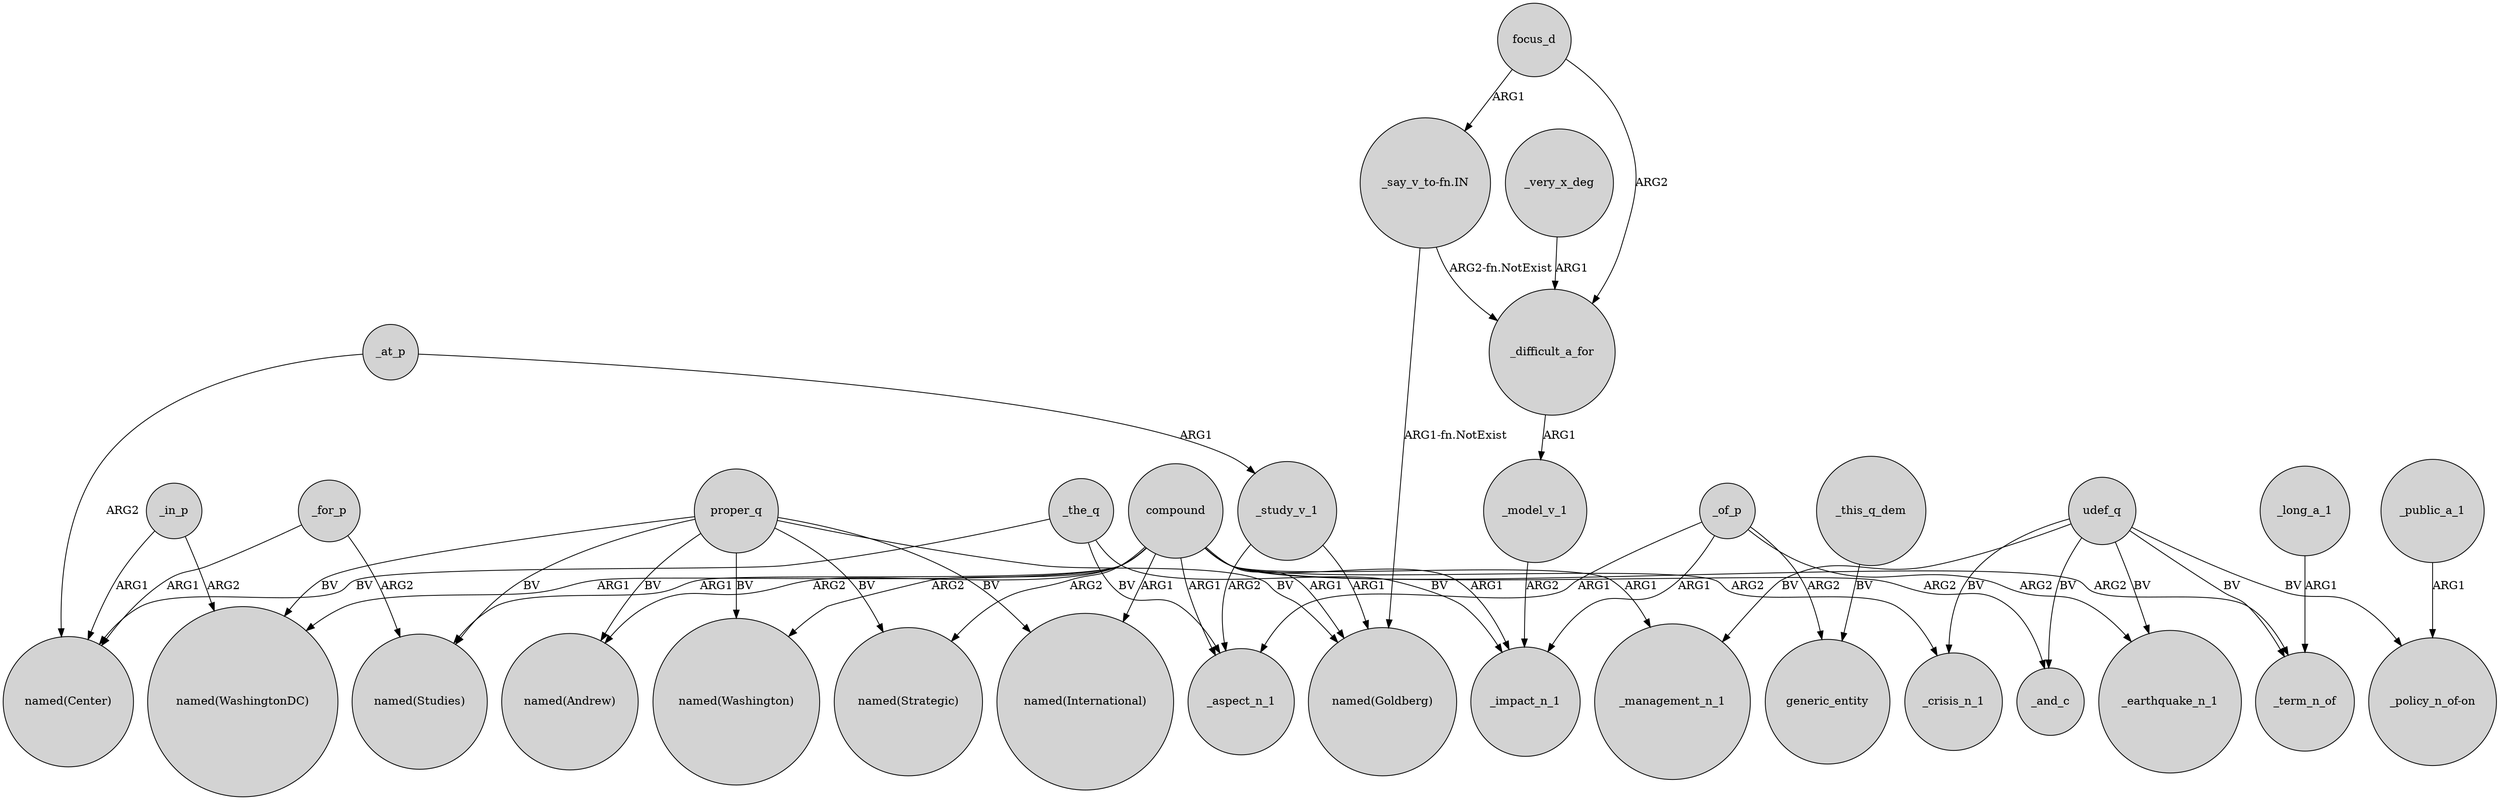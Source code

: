 digraph {
	node [shape=circle style=filled]
	compound -> "named(International)" [label=ARG1]
	proper_q -> "named(Strategic)" [label=BV]
	_of_p -> generic_entity [label=ARG2]
	_the_q -> _impact_n_1 [label=BV]
	compound -> _term_n_of [label=ARG2]
	compound -> _aspect_n_1 [label=ARG1]
	_in_p -> "named(WashingtonDC)" [label=ARG2]
	compound -> "named(WashingtonDC)" [label=ARG1]
	udef_q -> _crisis_n_1 [label=BV]
	_for_p -> "named(Studies)" [label=ARG2]
	compound -> "named(Studies)" [label=ARG1]
	compound -> "named(Andrew)" [label=ARG2]
	proper_q -> "named(WashingtonDC)" [label=BV]
	_of_p -> _aspect_n_1 [label=ARG1]
	"_say_v_to-fn.IN" -> "named(Goldberg)" [label="ARG1-fn.NotExist"]
	udef_q -> _management_n_1 [label=BV]
	udef_q -> "_policy_n_of-on" [label=BV]
	proper_q -> "named(Andrew)" [label=BV]
	focus_d -> "_say_v_to-fn.IN" [label=ARG1]
	_model_v_1 -> _impact_n_1 [label=ARG2]
	proper_q -> "named(Washington)" [label=BV]
	compound -> _impact_n_1 [label=ARG1]
	compound -> _and_c [label=ARG2]
	_difficult_a_for -> _model_v_1 [label=ARG1]
	compound -> "named(Goldberg)" [label=ARG1]
	_this_q_dem -> generic_entity [label=BV]
	focus_d -> _difficult_a_for [label=ARG2]
	_of_p -> _impact_n_1 [label=ARG1]
	compound -> _crisis_n_1 [label=ARG2]
	_the_q -> "named(Center)" [label=BV]
	udef_q -> _term_n_of [label=BV]
	proper_q -> "named(Goldberg)" [label=BV]
	_of_p -> _earthquake_n_1 [label=ARG2]
	compound -> "named(Strategic)" [label=ARG2]
	proper_q -> "named(Studies)" [label=BV]
	_at_p -> "named(Center)" [label=ARG2]
	_study_v_1 -> "named(Goldberg)" [label=ARG1]
	_at_p -> _study_v_1 [label=ARG1]
	_for_p -> "named(Center)" [label=ARG1]
	_study_v_1 -> _aspect_n_1 [label=ARG2]
	compound -> "named(Washington)" [label=ARG2]
	_the_q -> _aspect_n_1 [label=BV]
	udef_q -> _and_c [label=BV]
	_public_a_1 -> "_policy_n_of-on" [label=ARG1]
	_in_p -> "named(Center)" [label=ARG1]
	compound -> _management_n_1 [label=ARG1]
	_long_a_1 -> _term_n_of [label=ARG1]
	_very_x_deg -> _difficult_a_for [label=ARG1]
	"_say_v_to-fn.IN" -> _difficult_a_for [label="ARG2-fn.NotExist"]
	udef_q -> _earthquake_n_1 [label=BV]
	proper_q -> "named(International)" [label=BV]
}
